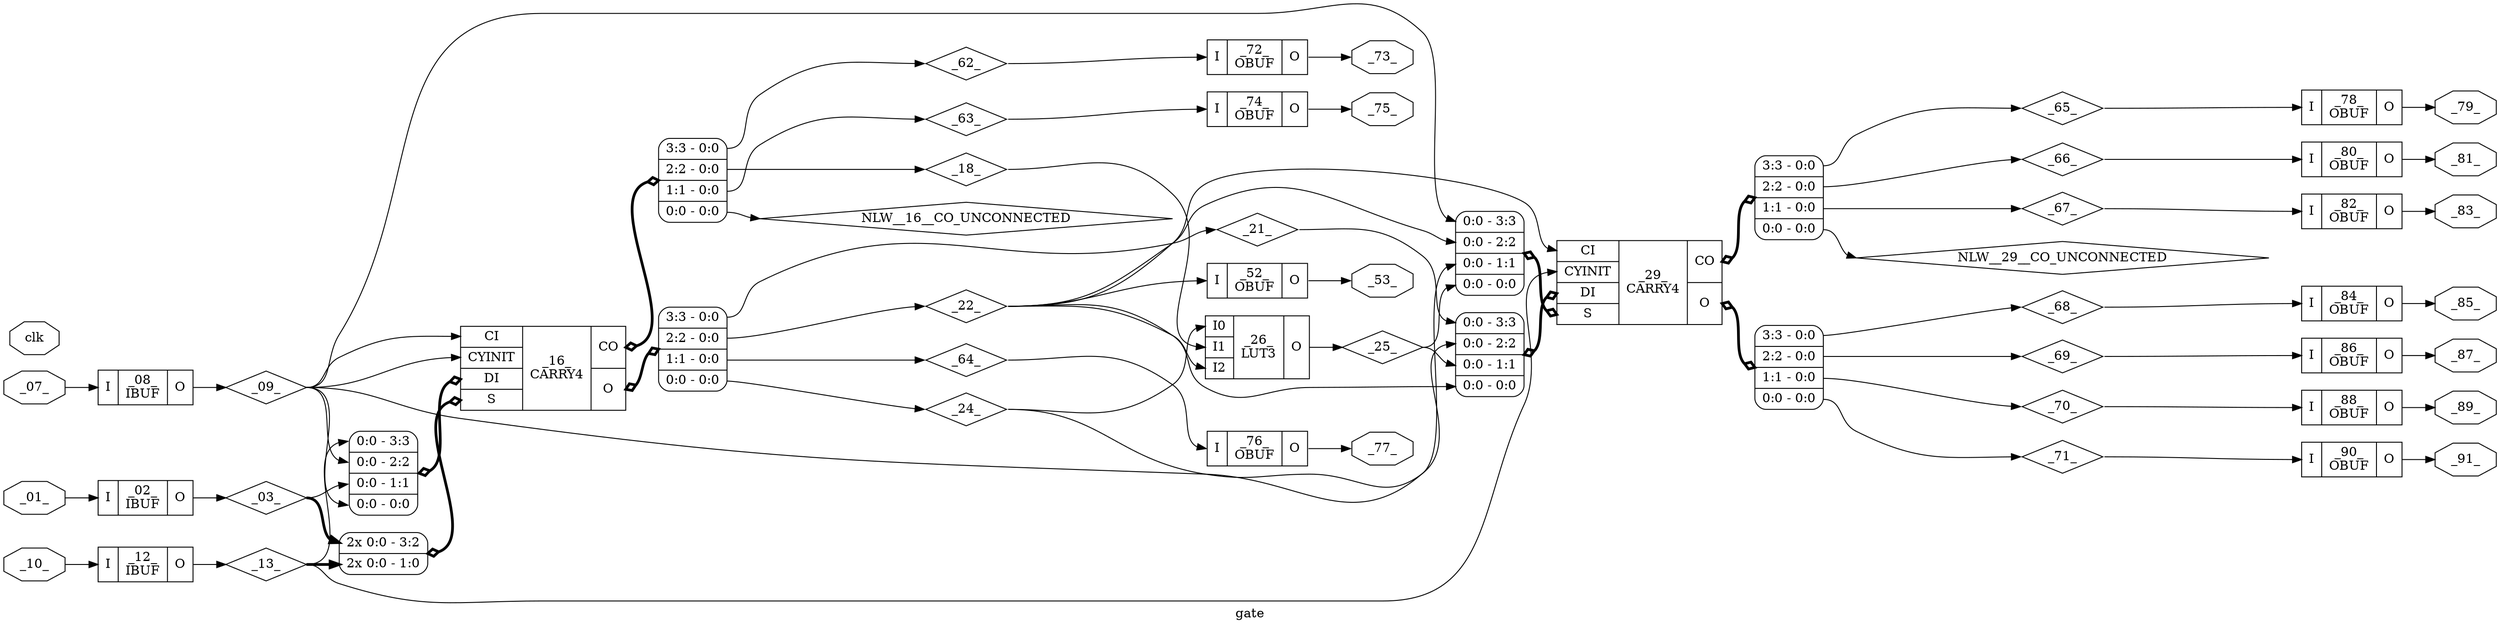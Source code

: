 digraph "gate" {
label="gate";
rankdir="LR";
remincross=true;
n1 [ shape=diamond, label="NLW__29__CO_UNCONNECTED", color="black", fontcolor="black"];
n2 [ shape=diamond, label="NLW__16__CO_UNCONNECTED", color="black", fontcolor="black"];
n3 [ shape=diamond, label="_71_", color="black", fontcolor="black"];
n4 [ shape=diamond, label="_70_", color="black", fontcolor="black"];
n5 [ shape=diamond, label="_69_", color="black", fontcolor="black"];
n6 [ shape=diamond, label="_68_", color="black", fontcolor="black"];
n7 [ shape=diamond, label="_67_", color="black", fontcolor="black"];
n8 [ shape=diamond, label="_66_", color="black", fontcolor="black"];
n9 [ shape=diamond, label="_65_", color="black", fontcolor="black"];
n10 [ shape=diamond, label="_64_", color="black", fontcolor="black"];
n11 [ shape=diamond, label="_63_", color="black", fontcolor="black"];
n12 [ shape=diamond, label="_62_", color="black", fontcolor="black"];
n13 [ shape=diamond, label="_25_", color="black", fontcolor="black"];
n14 [ shape=diamond, label="_24_", color="black", fontcolor="black"];
n15 [ shape=diamond, label="_22_", color="black", fontcolor="black"];
n16 [ shape=diamond, label="_21_", color="black", fontcolor="black"];
n17 [ shape=diamond, label="_18_", color="black", fontcolor="black"];
n18 [ shape=diamond, label="_13_", color="black", fontcolor="black"];
n19 [ shape=diamond, label="_09_", color="black", fontcolor="black"];
n20 [ shape=diamond, label="_03_", color="black", fontcolor="black"];
n21 [ shape=octagon, label="_91_", color="black", fontcolor="black"];
n22 [ shape=octagon, label="_89_", color="black", fontcolor="black"];
n23 [ shape=octagon, label="_87_", color="black", fontcolor="black"];
n24 [ shape=octagon, label="_85_", color="black", fontcolor="black"];
n25 [ shape=octagon, label="_83_", color="black", fontcolor="black"];
n26 [ shape=octagon, label="_81_", color="black", fontcolor="black"];
n27 [ shape=octagon, label="_79_", color="black", fontcolor="black"];
n28 [ shape=octagon, label="_77_", color="black", fontcolor="black"];
n29 [ shape=octagon, label="_75_", color="black", fontcolor="black"];
n30 [ shape=octagon, label="_73_", color="black", fontcolor="black"];
n31 [ shape=octagon, label="_53_", color="black", fontcolor="black"];
n32 [ shape=octagon, label="clk", color="black", fontcolor="black"];
n33 [ shape=octagon, label="_10_", color="black", fontcolor="black"];
n34 [ shape=octagon, label="_07_", color="black", fontcolor="black"];
n35 [ shape=octagon, label="_01_", color="black", fontcolor="black"];
c38 [ shape=record, label="{{<p36> I}|_90_\nOBUF|{<p37> O}}",  ];
c39 [ shape=record, label="{{<p36> I}|_88_\nOBUF|{<p37> O}}",  ];
c40 [ shape=record, label="{{<p36> I}|_86_\nOBUF|{<p37> O}}",  ];
c41 [ shape=record, label="{{<p36> I}|_84_\nOBUF|{<p37> O}}",  ];
c42 [ shape=record, label="{{<p36> I}|_82_\nOBUF|{<p37> O}}",  ];
c43 [ shape=record, label="{{<p36> I}|_80_\nOBUF|{<p37> O}}",  ];
c44 [ shape=record, label="{{<p36> I}|_78_\nOBUF|{<p37> O}}",  ];
c45 [ shape=record, label="{{<p36> I}|_76_\nOBUF|{<p37> O}}",  ];
c46 [ shape=record, label="{{<p36> I}|_74_\nOBUF|{<p37> O}}",  ];
c47 [ shape=record, label="{{<p36> I}|_72_\nOBUF|{<p37> O}}",  ];
c48 [ shape=record, label="{{<p36> I}|_52_\nOBUF|{<p37> O}}",  ];
c54 [ shape=record, label="{{<p49> CI|<p50> CYINIT|<p51> DI|<p52> S}|_29_\nCARRY4|{<p53> CO|<p37> O}}",  ];
x0 [ shape=record, style=rounded, label="<s3> 0:0 - 3:3 |<s2> 0:0 - 2:2 |<s1> 0:0 - 1:1 |<s0> 0:0 - 0:0 ", color="black", fontcolor="black" ];
x0:e -> c54:p52:w [arrowhead=odiamond, arrowtail=odiamond, dir=both, color="black", fontcolor="black", style="setlinewidth(3)", label=""];
x1 [ shape=record, style=rounded, label="<s3> 3:3 - 0:0 |<s2> 2:2 - 0:0 |<s1> 1:1 - 0:0 |<s0> 0:0 - 0:0 ", color="black", fontcolor="black" ];
c54:p37:e -> x1:w [arrowhead=odiamond, arrowtail=odiamond, dir=both, color="black", fontcolor="black", style="setlinewidth(3)", label=""];
x2 [ shape=record, style=rounded, label="<s3> 0:0 - 3:3 |<s2> 0:0 - 2:2 |<s1> 0:0 - 1:1 |<s0> 0:0 - 0:0 ", color="black", fontcolor="black" ];
x2:e -> c54:p51:w [arrowhead=odiamond, arrowtail=odiamond, dir=both, color="black", fontcolor="black", style="setlinewidth(3)", label=""];
x3 [ shape=record, style=rounded, label="<s3> 3:3 - 0:0 |<s2> 2:2 - 0:0 |<s1> 1:1 - 0:0 |<s0> 0:0 - 0:0 ", color="black", fontcolor="black" ];
c54:p53:e -> x3:w [arrowhead=odiamond, arrowtail=odiamond, dir=both, color="black", fontcolor="black", style="setlinewidth(3)", label=""];
c58 [ shape=record, label="{{<p55> I0|<p56> I1|<p57> I2}|_26_\nLUT3|{<p37> O}}",  ];
c59 [ shape=record, label="{{<p49> CI|<p50> CYINIT|<p51> DI|<p52> S}|_16_\nCARRY4|{<p53> CO|<p37> O}}",  ];
x4 [ shape=record, style=rounded, label="<s3> 2x 0:0 - 3:2 |<s1> 2x 0:0 - 1:0 ", color="black", fontcolor="black" ];
x4:e -> c59:p52:w [arrowhead=odiamond, arrowtail=odiamond, dir=both, color="black", fontcolor="black", style="setlinewidth(3)", label=""];
x5 [ shape=record, style=rounded, label="<s3> 3:3 - 0:0 |<s2> 2:2 - 0:0 |<s1> 1:1 - 0:0 |<s0> 0:0 - 0:0 ", color="black", fontcolor="black" ];
c59:p37:e -> x5:w [arrowhead=odiamond, arrowtail=odiamond, dir=both, color="black", fontcolor="black", style="setlinewidth(3)", label=""];
x6 [ shape=record, style=rounded, label="<s3> 0:0 - 3:3 |<s2> 0:0 - 2:2 |<s1> 0:0 - 1:1 |<s0> 0:0 - 0:0 ", color="black", fontcolor="black" ];
x6:e -> c59:p51:w [arrowhead=odiamond, arrowtail=odiamond, dir=both, color="black", fontcolor="black", style="setlinewidth(3)", label=""];
x7 [ shape=record, style=rounded, label="<s3> 3:3 - 0:0 |<s2> 2:2 - 0:0 |<s1> 1:1 - 0:0 |<s0> 0:0 - 0:0 ", color="black", fontcolor="black" ];
c59:p53:e -> x7:w [arrowhead=odiamond, arrowtail=odiamond, dir=both, color="black", fontcolor="black", style="setlinewidth(3)", label=""];
c60 [ shape=record, label="{{<p36> I}|_12_\nIBUF|{<p37> O}}",  ];
c61 [ shape=record, label="{{<p36> I}|_08_\nIBUF|{<p37> O}}",  ];
c62 [ shape=record, label="{{<p36> I}|_02_\nIBUF|{<p37> O}}",  ];
x3:s0:e -> n1:w [color="black", fontcolor="black", label=""];
x5:s1:e -> n10:w [color="black", fontcolor="black", label=""];
n10:e -> c45:p36:w [color="black", fontcolor="black", label=""];
x7:s1:e -> n11:w [color="black", fontcolor="black", label=""];
n11:e -> c46:p36:w [color="black", fontcolor="black", label=""];
x7:s3:e -> n12:w [color="black", fontcolor="black", label=""];
n12:e -> c47:p36:w [color="black", fontcolor="black", label=""];
c58:p37:e -> n13:w [color="black", fontcolor="black", label=""];
n13:e -> x0:s0:w [color="black", fontcolor="black", label=""];
n13:e -> x2:s1:w [color="black", fontcolor="black", label=""];
x5:s0:e -> n14:w [color="black", fontcolor="black", label=""];
n14:e -> c58:p55:w [color="black", fontcolor="black", label=""];
n14:e -> x2:s2:w [color="black", fontcolor="black", label=""];
x5:s2:e -> n15:w [color="black", fontcolor="black", label=""];
n15:e -> c48:p36:w [color="black", fontcolor="black", label=""];
n15:e -> c54:p49:w [color="black", fontcolor="black", label=""];
n15:e -> c58:p57:w [color="black", fontcolor="black", label=""];
n15:e -> x0:s2:w [color="black", fontcolor="black", label=""];
n15:e -> x2:s0:w [color="black", fontcolor="black", label=""];
x5:s3:e -> n16:w [color="black", fontcolor="black", label=""];
n16:e -> x2:s3:w [color="black", fontcolor="black", label=""];
x7:s2:e -> n17:w [color="black", fontcolor="black", label=""];
n17:e -> c58:p56:w [color="black", fontcolor="black", label=""];
c60:p37:e -> n18:w [color="black", fontcolor="black", label=""];
n18:e -> c54:p50:w [color="black", fontcolor="black", label=""];
n18:e -> x4:s1:w [color="black", fontcolor="black", style="setlinewidth(3)", label=""];
n18:e -> x6:s3:w [color="black", fontcolor="black", label=""];
c61:p37:e -> n19:w [color="black", fontcolor="black", label=""];
n19:e -> c59:p49:w [color="black", fontcolor="black", label=""];
n19:e -> c59:p50:w [color="black", fontcolor="black", label=""];
n19:e -> x0:s1:w [color="black", fontcolor="black", label=""];
n19:e -> x0:s3:w [color="black", fontcolor="black", label=""];
n19:e -> x6:s0:w [color="black", fontcolor="black", label=""];
n19:e -> x6:s2:w [color="black", fontcolor="black", label=""];
x7:s0:e -> n2:w [color="black", fontcolor="black", label=""];
c62:p37:e -> n20:w [color="black", fontcolor="black", label=""];
n20:e -> x4:s3:w [color="black", fontcolor="black", style="setlinewidth(3)", label=""];
n20:e -> x6:s1:w [color="black", fontcolor="black", label=""];
c38:p37:e -> n21:w [color="black", fontcolor="black", label=""];
c39:p37:e -> n22:w [color="black", fontcolor="black", label=""];
c40:p37:e -> n23:w [color="black", fontcolor="black", label=""];
c41:p37:e -> n24:w [color="black", fontcolor="black", label=""];
c42:p37:e -> n25:w [color="black", fontcolor="black", label=""];
c43:p37:e -> n26:w [color="black", fontcolor="black", label=""];
c44:p37:e -> n27:w [color="black", fontcolor="black", label=""];
c45:p37:e -> n28:w [color="black", fontcolor="black", label=""];
c46:p37:e -> n29:w [color="black", fontcolor="black", label=""];
x1:s0:e -> n3:w [color="black", fontcolor="black", label=""];
n3:e -> c38:p36:w [color="black", fontcolor="black", label=""];
c47:p37:e -> n30:w [color="black", fontcolor="black", label=""];
c48:p37:e -> n31:w [color="black", fontcolor="black", label=""];
n33:e -> c60:p36:w [color="black", fontcolor="black", label=""];
n34:e -> c61:p36:w [color="black", fontcolor="black", label=""];
n35:e -> c62:p36:w [color="black", fontcolor="black", label=""];
x1:s1:e -> n4:w [color="black", fontcolor="black", label=""];
n4:e -> c39:p36:w [color="black", fontcolor="black", label=""];
x1:s2:e -> n5:w [color="black", fontcolor="black", label=""];
n5:e -> c40:p36:w [color="black", fontcolor="black", label=""];
x1:s3:e -> n6:w [color="black", fontcolor="black", label=""];
n6:e -> c41:p36:w [color="black", fontcolor="black", label=""];
x3:s1:e -> n7:w [color="black", fontcolor="black", label=""];
n7:e -> c42:p36:w [color="black", fontcolor="black", label=""];
x3:s2:e -> n8:w [color="black", fontcolor="black", label=""];
n8:e -> c43:p36:w [color="black", fontcolor="black", label=""];
x3:s3:e -> n9:w [color="black", fontcolor="black", label=""];
n9:e -> c44:p36:w [color="black", fontcolor="black", label=""];
}
digraph "gold" {
label="gold";
rankdir="LR";
remincross=true;
n1 [ shape=diamond, label="_71_", color="black", fontcolor="black"];
n2 [ shape=diamond, label="_70_", color="black", fontcolor="black"];
n3 [ shape=diamond, label="_69_", color="black", fontcolor="black"];
n4 [ shape=diamond, label="_68_", color="black", fontcolor="black"];
n5 [ shape=diamond, label="_67_", color="black", fontcolor="black"];
n6 [ shape=diamond, label="_66_", color="black", fontcolor="black"];
n7 [ shape=diamond, label="_65_", color="black", fontcolor="black"];
n8 [ shape=diamond, label="_64_", color="black", fontcolor="black"];
n9 [ shape=diamond, label="_63_", color="black", fontcolor="black"];
n10 [ shape=diamond, label="_62_", color="black", fontcolor="black"];
n11 [ shape=diamond, label="_33_", color="black", fontcolor="black"];
n12 [ shape=diamond, label="_25_", color="black", fontcolor="black"];
n13 [ shape=diamond, label="_24_", color="black", fontcolor="black"];
n14 [ shape=diamond, label="_22_", color="black", fontcolor="black"];
n15 [ shape=diamond, label="_21_", color="black", fontcolor="black"];
n16 [ shape=diamond, label="_20_", color="black", fontcolor="black"];
n17 [ shape=diamond, label="_18_", color="black", fontcolor="black"];
n18 [ shape=diamond, label="_13_", color="black", fontcolor="black"];
n19 [ shape=diamond, label="_09_", color="black", fontcolor="black"];
n20 [ shape=diamond, label="_03_", color="black", fontcolor="black"];
n21 [ shape=octagon, label="_91_", color="black", fontcolor="black"];
n22 [ shape=octagon, label="_89_", color="black", fontcolor="black"];
n23 [ shape=octagon, label="_87_", color="black", fontcolor="black"];
n24 [ shape=octagon, label="_85_", color="black", fontcolor="black"];
n25 [ shape=octagon, label="_83_", color="black", fontcolor="black"];
n26 [ shape=octagon, label="_81_", color="black", fontcolor="black"];
n27 [ shape=octagon, label="_79_", color="black", fontcolor="black"];
n28 [ shape=octagon, label="_77_", color="black", fontcolor="black"];
n29 [ shape=octagon, label="_75_", color="black", fontcolor="black"];
n30 [ shape=octagon, label="_73_", color="black", fontcolor="black"];
n31 [ shape=octagon, label="_53_", color="black", fontcolor="black"];
n32 [ shape=octagon, label="clk", color="black", fontcolor="black"];
n33 [ shape=octagon, label="_10_", color="black", fontcolor="black"];
n34 [ shape=octagon, label="_07_", color="black", fontcolor="black"];
n35 [ shape=octagon, label="_01_", color="black", fontcolor="black"];
c38 [ shape=record, label="{{<p36> I}|_90_\nOBUF|{<p37> O}}",  ];
c39 [ shape=record, label="{{<p36> I}|_88_\nOBUF|{<p37> O}}",  ];
c40 [ shape=record, label="{{<p36> I}|_86_\nOBUF|{<p37> O}}",  ];
c41 [ shape=record, label="{{<p36> I}|_84_\nOBUF|{<p37> O}}",  ];
c42 [ shape=record, label="{{<p36> I}|_82_\nOBUF|{<p37> O}}",  ];
c43 [ shape=record, label="{{<p36> I}|_80_\nOBUF|{<p37> O}}",  ];
c44 [ shape=record, label="{{<p36> I}|_78_\nOBUF|{<p37> O}}",  ];
c45 [ shape=record, label="{{<p36> I}|_76_\nOBUF|{<p37> O}}",  ];
c46 [ shape=record, label="{{<p36> I}|_74_\nOBUF|{<p37> O}}",  ];
c47 [ shape=record, label="{{<p36> I}|_72_\nOBUF|{<p37> O}}",  ];
c48 [ shape=record, label="{{<p36> I}|_52_\nOBUF|{<p37> O}}",  ];
c54 [ shape=record, label="{{<p49> CI|<p50> CYINIT|<p51> DI|<p52> S}|_29_\nCARRY4|{<p53> CO|<p37> O}}",  ];
x0 [ shape=record, style=rounded, label="<s3> 0:0 - 3:3 |<s2> 0:0 - 2:2 |<s1> 0:0 - 1:1 |<s0> 0:0 - 0:0 ", color="black", fontcolor="black" ];
x0:e -> c54:p52:w [arrowhead=odiamond, arrowtail=odiamond, dir=both, color="black", fontcolor="black", style="setlinewidth(3)", label=""];
x1 [ shape=record, style=rounded, label="<s3> 3:3 - 0:0 |<s2> 2:2 - 0:0 |<s1> 1:1 - 0:0 |<s0> 0:0 - 0:0 ", color="black", fontcolor="black" ];
c54:p37:e -> x1:w [arrowhead=odiamond, arrowtail=odiamond, dir=both, color="black", fontcolor="black", style="setlinewidth(3)", label=""];
x2 [ shape=record, style=rounded, label="<s3> 0:0 - 3:3 |<s2> 0:0 - 2:2 |<s1> 0:0 - 1:1 |<s0> 0:0 - 0:0 ", color="black", fontcolor="black" ];
x2:e -> c54:p51:w [arrowhead=odiamond, arrowtail=odiamond, dir=both, color="black", fontcolor="black", style="setlinewidth(3)", label=""];
x3 [ shape=record, style=rounded, label="<s3> 3:3 - 0:0 |<s2> 2:2 - 0:0 |<s1> 1:1 - 0:0 |<s0> 0:0 - 0:0 ", color="black", fontcolor="black" ];
c54:p53:e -> x3:w [arrowhead=odiamond, arrowtail=odiamond, dir=both, color="black", fontcolor="black", style="setlinewidth(3)", label=""];
c58 [ shape=record, label="{{<p55> I0|<p56> I1|<p57> I2}|_26_\nLUT3|{<p37> O}}",  ];
c59 [ shape=record, label="{{<p49> CI|<p50> CYINIT|<p51> DI|<p52> S}|_16_\nCARRY4|{<p53> CO|<p37> O}}",  ];
x4 [ shape=record, style=rounded, label="<s3> 2x 0:0 - 3:2 |<s1> 2x 0:0 - 1:0 ", color="black", fontcolor="black" ];
x4:e -> c59:p52:w [arrowhead=odiamond, arrowtail=odiamond, dir=both, color="black", fontcolor="black", style="setlinewidth(3)", label=""];
x5 [ shape=record, style=rounded, label="<s3> 3:3 - 0:0 |<s2> 2:2 - 0:0 |<s1> 1:1 - 0:0 |<s0> 0:0 - 0:0 ", color="black", fontcolor="black" ];
c59:p37:e -> x5:w [arrowhead=odiamond, arrowtail=odiamond, dir=both, color="black", fontcolor="black", style="setlinewidth(3)", label=""];
x6 [ shape=record, style=rounded, label="<s3> 0:0 - 3:3 |<s2> 0:0 - 2:2 |<s1> 0:0 - 1:1 |<s0> 0:0 - 0:0 ", color="black", fontcolor="black" ];
x6:e -> c59:p51:w [arrowhead=odiamond, arrowtail=odiamond, dir=both, color="black", fontcolor="black", style="setlinewidth(3)", label=""];
x7 [ shape=record, style=rounded, label="<s3> 3:3 - 0:0 |<s2> 2:2 - 0:0 |<s1> 1:1 - 0:0 |<s0> 0:0 - 0:0 ", color="black", fontcolor="black" ];
c59:p53:e -> x7:w [arrowhead=odiamond, arrowtail=odiamond, dir=both, color="black", fontcolor="black", style="setlinewidth(3)", label=""];
c60 [ shape=record, label="{{<p36> I}|_12_\nIBUF|{<p37> O}}",  ];
c61 [ shape=record, label="{{<p36> I}|_08_\nIBUF|{<p37> O}}",  ];
c62 [ shape=record, label="{{<p36> I}|_02_\nIBUF|{<p37> O}}",  ];
x1:s0:e -> n1:w [color="black", fontcolor="black", label=""];
n1:e -> c38:p36:w [color="black", fontcolor="black", label=""];
x7:s3:e -> n10:w [color="black", fontcolor="black", label=""];
n10:e -> c47:p36:w [color="black", fontcolor="black", label=""];
x3:s0:e -> n11:w [color="black", fontcolor="black", label=""];
n11:e -> c48:p36:w [color="black", fontcolor="black", label=""];
c58:p37:e -> n12:w [color="black", fontcolor="black", label=""];
n12:e -> x0:s0:w [color="black", fontcolor="black", label=""];
n12:e -> x2:s1:w [color="black", fontcolor="black", label=""];
x5:s0:e -> n13:w [color="black", fontcolor="black", label=""];
n13:e -> c58:p55:w [color="black", fontcolor="black", label=""];
n13:e -> x2:s2:w [color="black", fontcolor="black", label=""];
x5:s2:e -> n14:w [color="black", fontcolor="black", label=""];
n14:e -> c54:p49:w [color="black", fontcolor="black", label=""];
n14:e -> c58:p57:w [color="black", fontcolor="black", label=""];
n14:e -> x0:s2:w [color="black", fontcolor="black", label=""];
n14:e -> x2:s0:w [color="black", fontcolor="black", label=""];
x5:s3:e -> n15:w [color="black", fontcolor="black", label=""];
n15:e -> x2:s3:w [color="black", fontcolor="black", label=""];
x7:s0:e -> n16:w [color="black", fontcolor="black", label=""];
n16:e -> x0:s3:w [color="black", fontcolor="black", label=""];
x7:s2:e -> n17:w [color="black", fontcolor="black", label=""];
n17:e -> c58:p56:w [color="black", fontcolor="black", label=""];
c60:p37:e -> n18:w [color="black", fontcolor="black", label=""];
n18:e -> c54:p50:w [color="black", fontcolor="black", label=""];
n18:e -> x4:s1:w [color="black", fontcolor="black", style="setlinewidth(3)", label=""];
n18:e -> x6:s3:w [color="black", fontcolor="black", label=""];
c61:p37:e -> n19:w [color="black", fontcolor="black", label=""];
n19:e -> c59:p49:w [color="black", fontcolor="black", label=""];
n19:e -> c59:p50:w [color="black", fontcolor="black", label=""];
n19:e -> x0:s1:w [color="black", fontcolor="black", label=""];
n19:e -> x6:s0:w [color="black", fontcolor="black", label=""];
n19:e -> x6:s2:w [color="black", fontcolor="black", label=""];
x1:s1:e -> n2:w [color="black", fontcolor="black", label=""];
n2:e -> c39:p36:w [color="black", fontcolor="black", label=""];
c62:p37:e -> n20:w [color="black", fontcolor="black", label=""];
n20:e -> x4:s3:w [color="black", fontcolor="black", style="setlinewidth(3)", label=""];
n20:e -> x6:s1:w [color="black", fontcolor="black", label=""];
c38:p37:e -> n21:w [color="black", fontcolor="black", label=""];
c39:p37:e -> n22:w [color="black", fontcolor="black", label=""];
c40:p37:e -> n23:w [color="black", fontcolor="black", label=""];
c41:p37:e -> n24:w [color="black", fontcolor="black", label=""];
c42:p37:e -> n25:w [color="black", fontcolor="black", label=""];
c43:p37:e -> n26:w [color="black", fontcolor="black", label=""];
c44:p37:e -> n27:w [color="black", fontcolor="black", label=""];
c45:p37:e -> n28:w [color="black", fontcolor="black", label=""];
c46:p37:e -> n29:w [color="black", fontcolor="black", label=""];
x1:s2:e -> n3:w [color="black", fontcolor="black", label=""];
n3:e -> c40:p36:w [color="black", fontcolor="black", label=""];
c47:p37:e -> n30:w [color="black", fontcolor="black", label=""];
c48:p37:e -> n31:w [color="black", fontcolor="black", label=""];
n33:e -> c60:p36:w [color="black", fontcolor="black", label=""];
n34:e -> c61:p36:w [color="black", fontcolor="black", label=""];
n35:e -> c62:p36:w [color="black", fontcolor="black", label=""];
x1:s3:e -> n4:w [color="black", fontcolor="black", label=""];
n4:e -> c41:p36:w [color="black", fontcolor="black", label=""];
x3:s1:e -> n5:w [color="black", fontcolor="black", label=""];
n5:e -> c42:p36:w [color="black", fontcolor="black", label=""];
x3:s2:e -> n6:w [color="black", fontcolor="black", label=""];
n6:e -> c43:p36:w [color="black", fontcolor="black", label=""];
x3:s3:e -> n7:w [color="black", fontcolor="black", label=""];
n7:e -> c44:p36:w [color="black", fontcolor="black", label=""];
x5:s1:e -> n8:w [color="black", fontcolor="black", label=""];
n8:e -> c45:p36:w [color="black", fontcolor="black", label=""];
x7:s1:e -> n9:w [color="black", fontcolor="black", label=""];
n9:e -> c46:p36:w [color="black", fontcolor="black", label=""];
}
